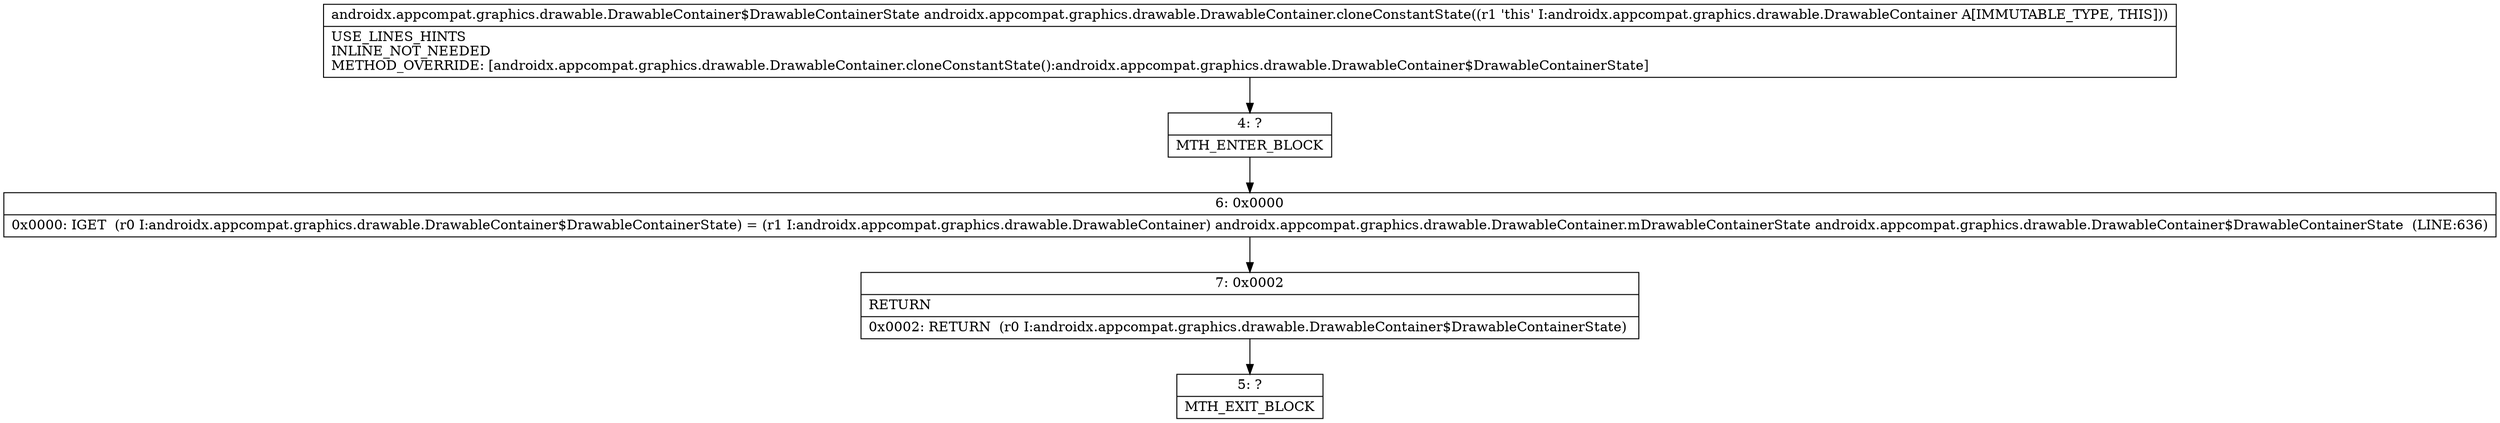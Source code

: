 digraph "CFG forandroidx.appcompat.graphics.drawable.DrawableContainer.cloneConstantState()Landroidx\/appcompat\/graphics\/drawable\/DrawableContainer$DrawableContainerState;" {
Node_4 [shape=record,label="{4\:\ ?|MTH_ENTER_BLOCK\l}"];
Node_6 [shape=record,label="{6\:\ 0x0000|0x0000: IGET  (r0 I:androidx.appcompat.graphics.drawable.DrawableContainer$DrawableContainerState) = (r1 I:androidx.appcompat.graphics.drawable.DrawableContainer) androidx.appcompat.graphics.drawable.DrawableContainer.mDrawableContainerState androidx.appcompat.graphics.drawable.DrawableContainer$DrawableContainerState  (LINE:636)\l}"];
Node_7 [shape=record,label="{7\:\ 0x0002|RETURN\l|0x0002: RETURN  (r0 I:androidx.appcompat.graphics.drawable.DrawableContainer$DrawableContainerState) \l}"];
Node_5 [shape=record,label="{5\:\ ?|MTH_EXIT_BLOCK\l}"];
MethodNode[shape=record,label="{androidx.appcompat.graphics.drawable.DrawableContainer$DrawableContainerState androidx.appcompat.graphics.drawable.DrawableContainer.cloneConstantState((r1 'this' I:androidx.appcompat.graphics.drawable.DrawableContainer A[IMMUTABLE_TYPE, THIS]))  | USE_LINES_HINTS\lINLINE_NOT_NEEDED\lMETHOD_OVERRIDE: [androidx.appcompat.graphics.drawable.DrawableContainer.cloneConstantState():androidx.appcompat.graphics.drawable.DrawableContainer$DrawableContainerState]\l}"];
MethodNode -> Node_4;Node_4 -> Node_6;
Node_6 -> Node_7;
Node_7 -> Node_5;
}

